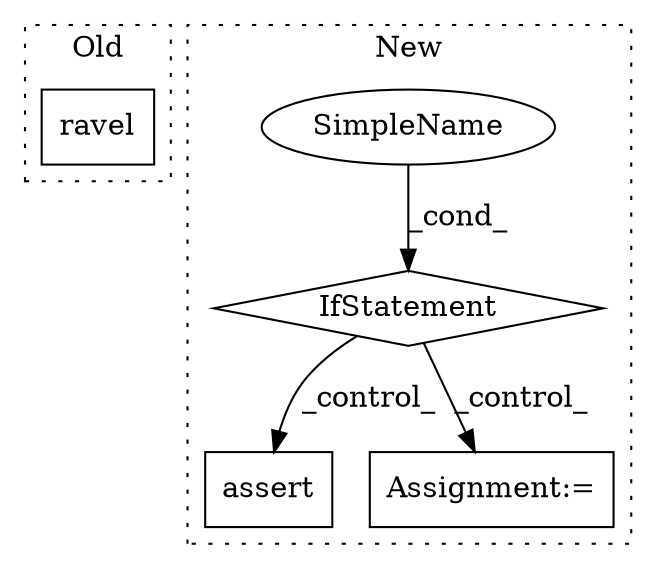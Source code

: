 digraph G {
subgraph cluster0 {
1 [label="ravel" a="32" s="411" l="7" shape="box"];
label = "Old";
style="dotted";
}
subgraph cluster1 {
2 [label="assert" a="6" s="448" l="7" shape="box"];
3 [label="IfStatement" a="25" s="357,381" l="4,2" shape="diamond"];
4 [label="SimpleName" a="42" s="" l="" shape="ellipse"];
5 [label="Assignment:=" a="7" s="502" l="1" shape="box"];
label = "New";
style="dotted";
}
3 -> 5 [label="_control_"];
3 -> 2 [label="_control_"];
4 -> 3 [label="_cond_"];
}